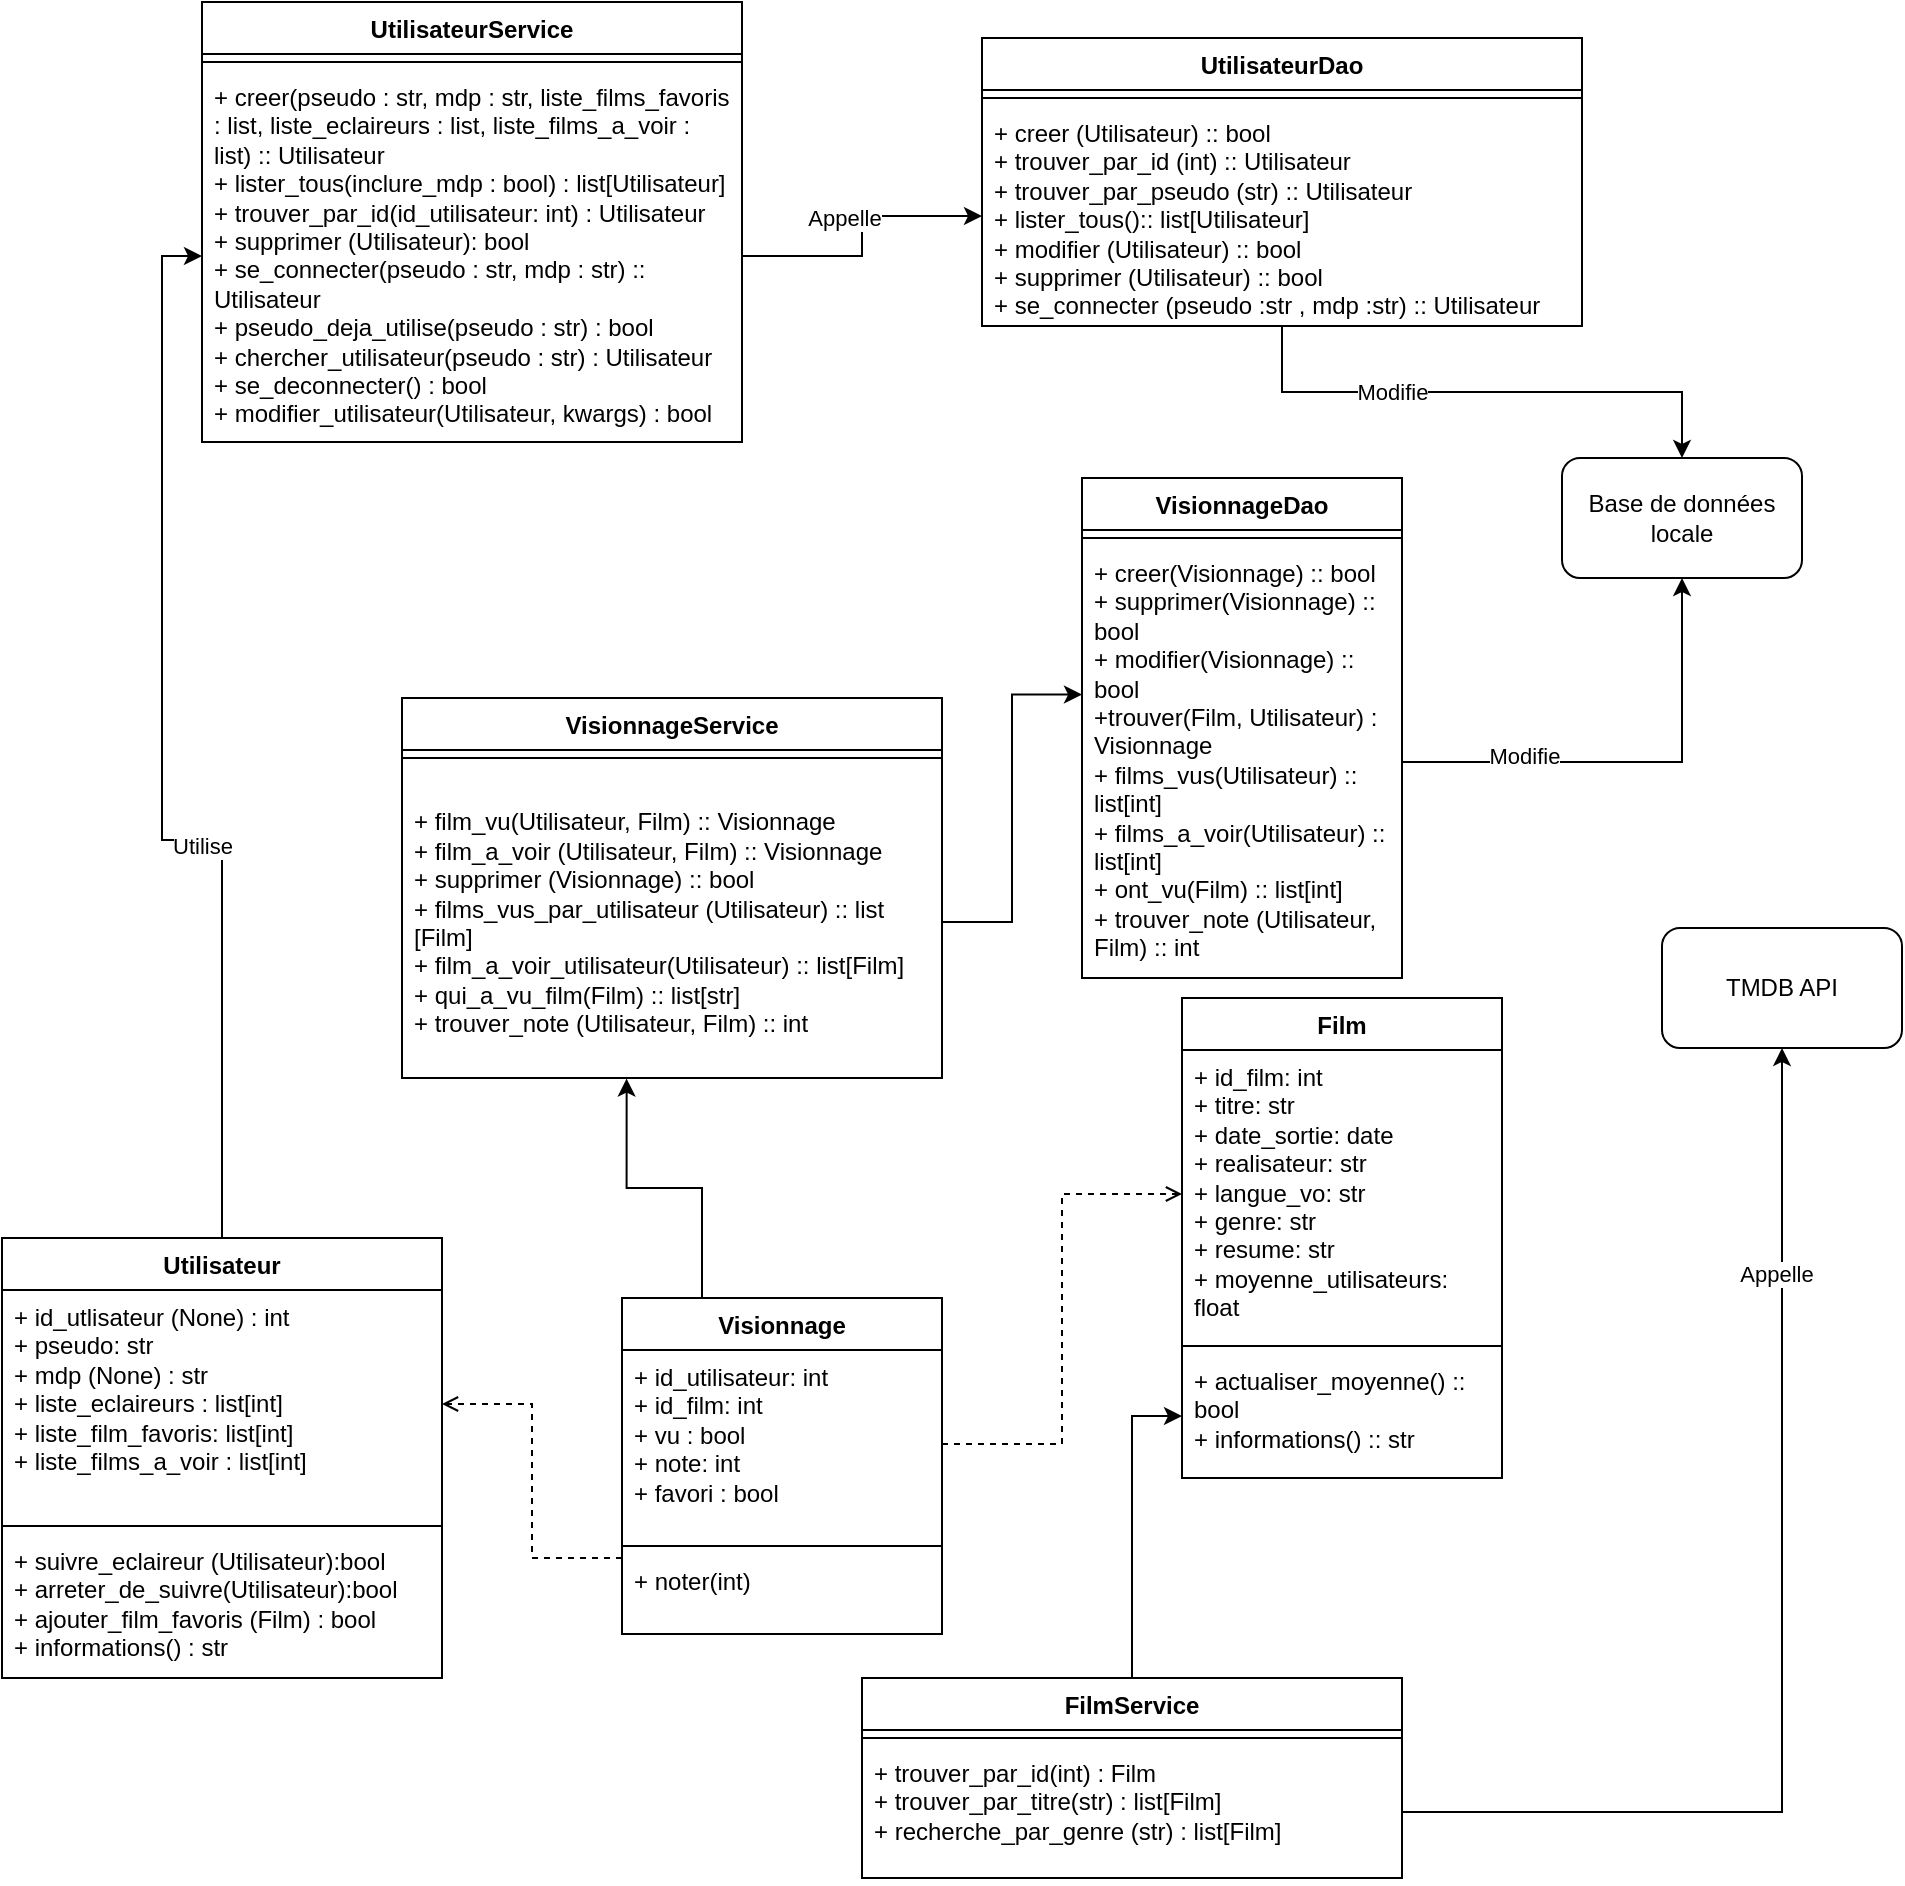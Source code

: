 <mxfile version="24.7.17">
  <diagram name="Page-1" id="-lLpuW26wP0kKTF83kYT">
    <mxGraphModel dx="1613" dy="696" grid="1" gridSize="10" guides="1" tooltips="1" connect="1" arrows="1" fold="1" page="1" pageScale="1" pageWidth="827" pageHeight="1169" math="0" shadow="0">
      <root>
        <mxCell id="0" />
        <mxCell id="1" parent="0" />
        <mxCell id="QUixbwAzo_8CxbM0iSIQ-20" style="edgeStyle=orthogonalEdgeStyle;rounded=0;orthogonalLoop=1;jettySize=auto;html=1;entryX=0;entryY=0.5;entryDx=0;entryDy=0;" parent="1" source="Nlg_wDLqZmPlsAexhDsB-1" target="QUixbwAzo_8CxbM0iSIQ-19" edge="1">
          <mxGeometry relative="1" as="geometry" />
        </mxCell>
        <mxCell id="QUixbwAzo_8CxbM0iSIQ-21" value="Utilise" style="edgeLabel;html=1;align=center;verticalAlign=middle;resizable=0;points=[];" parent="QUixbwAzo_8CxbM0iSIQ-20" vertex="1" connectable="0">
          <mxGeometry x="-0.228" y="3" relative="1" as="geometry">
            <mxPoint as="offset" />
          </mxGeometry>
        </mxCell>
        <mxCell id="Nlg_wDLqZmPlsAexhDsB-1" value="Utilisateur" style="swimlane;fontStyle=1;align=center;verticalAlign=top;childLayout=stackLayout;horizontal=1;startSize=26;horizontalStack=0;resizeParent=1;resizeParentMax=0;resizeLast=0;collapsible=1;marginBottom=0;whiteSpace=wrap;html=1;" parent="1" vertex="1">
          <mxGeometry x="60" y="630" width="220" height="220" as="geometry" />
        </mxCell>
        <mxCell id="Nlg_wDLqZmPlsAexhDsB-2" value="+ id_utlisateur (None) : int&lt;div&gt;&lt;div&gt;+ pseudo: str&lt;/div&gt;&lt;div&gt;+ mdp (None) : str&lt;/div&gt;&lt;div&gt;+ liste_eclaireurs :&amp;nbsp;&lt;span style=&quot;background-color: initial;&quot;&gt;list[int]&lt;/span&gt;&lt;/div&gt;&lt;/div&gt;&lt;div&gt;+ liste_film_favoris:&amp;nbsp;&lt;span style=&quot;background-color: initial;&quot;&gt;list[int]&lt;/span&gt;&lt;/div&gt;&lt;div&gt;+ liste_films_a_voir : list[int]&lt;/div&gt;" style="text;strokeColor=none;fillColor=none;align=left;verticalAlign=top;spacingLeft=4;spacingRight=4;overflow=hidden;rotatable=0;points=[[0,0.5],[1,0.5]];portConstraint=eastwest;whiteSpace=wrap;html=1;" parent="Nlg_wDLqZmPlsAexhDsB-1" vertex="1">
          <mxGeometry y="26" width="220" height="114" as="geometry" />
        </mxCell>
        <mxCell id="Nlg_wDLqZmPlsAexhDsB-3" value="" style="line;strokeWidth=1;fillColor=none;align=left;verticalAlign=middle;spacingTop=-1;spacingLeft=3;spacingRight=3;rotatable=0;labelPosition=right;points=[];portConstraint=eastwest;strokeColor=inherit;" parent="Nlg_wDLqZmPlsAexhDsB-1" vertex="1">
          <mxGeometry y="140" width="220" height="8" as="geometry" />
        </mxCell>
        <mxCell id="Nlg_wDLqZmPlsAexhDsB-4" value="&lt;div&gt;&lt;span style=&quot;background-color: initial;&quot;&gt;+ suivre_eclaireur (Utilisateur):bool&lt;/span&gt;&lt;br&gt;&lt;/div&gt;&lt;div&gt;+ arreter_de_suivre(Utilisateur):bool&lt;/div&gt;&lt;div&gt;&lt;span style=&quot;background-color: initial;&quot;&gt;+ ajouter_film_favoris (Film) : bool&lt;/span&gt;&lt;/div&gt;&lt;div&gt;&lt;span style=&quot;background-color: initial;&quot;&gt;+ informations() : str&lt;/span&gt;&lt;/div&gt;" style="text;strokeColor=none;fillColor=none;align=left;verticalAlign=top;spacingLeft=4;spacingRight=4;overflow=hidden;rotatable=0;points=[[0,0.5],[1,0.5]];portConstraint=eastwest;whiteSpace=wrap;html=1;" parent="Nlg_wDLqZmPlsAexhDsB-1" vertex="1">
          <mxGeometry y="148" width="220" height="72" as="geometry" />
        </mxCell>
        <mxCell id="Nlg_wDLqZmPlsAexhDsB-5" value="Film" style="swimlane;fontStyle=1;align=center;verticalAlign=top;childLayout=stackLayout;horizontal=1;startSize=26;horizontalStack=0;resizeParent=1;resizeParentMax=0;resizeLast=0;collapsible=1;marginBottom=0;whiteSpace=wrap;html=1;" parent="1" vertex="1">
          <mxGeometry x="650" y="510" width="160" height="240" as="geometry" />
        </mxCell>
        <mxCell id="Nlg_wDLqZmPlsAexhDsB-6" value="+ id_film: int&lt;div&gt;+ titre: str&lt;br&gt;&lt;div&gt;+ date_sortie: date&amp;nbsp;&lt;/div&gt;&lt;div&gt;+ realisateur: str&lt;/div&gt;&lt;div&gt;+ langue_vo: str&lt;/div&gt;&lt;div&gt;+ genre: str&lt;/div&gt;&lt;div&gt;+ resume: str&lt;/div&gt;&lt;div&gt;+ moyenne_utilisateurs: float&lt;/div&gt;&lt;/div&gt;" style="text;strokeColor=none;fillColor=none;align=left;verticalAlign=top;spacingLeft=4;spacingRight=4;overflow=hidden;rotatable=0;points=[[0,0.5],[1,0.5]];portConstraint=eastwest;whiteSpace=wrap;html=1;" parent="Nlg_wDLqZmPlsAexhDsB-5" vertex="1">
          <mxGeometry y="26" width="160" height="144" as="geometry" />
        </mxCell>
        <mxCell id="Nlg_wDLqZmPlsAexhDsB-7" value="" style="line;strokeWidth=1;fillColor=none;align=left;verticalAlign=middle;spacingTop=-1;spacingLeft=3;spacingRight=3;rotatable=0;labelPosition=right;points=[];portConstraint=eastwest;strokeColor=inherit;" parent="Nlg_wDLqZmPlsAexhDsB-5" vertex="1">
          <mxGeometry y="170" width="160" height="8" as="geometry" />
        </mxCell>
        <mxCell id="Nlg_wDLqZmPlsAexhDsB-8" value="&lt;div&gt;+ actualiser_moyenne() :: bool&lt;/div&gt;&lt;div&gt;+ informations() :: str&amp;nbsp;&lt;/div&gt;" style="text;strokeColor=none;fillColor=none;align=left;verticalAlign=top;spacingLeft=4;spacingRight=4;overflow=hidden;rotatable=0;points=[[0,0.5],[1,0.5]];portConstraint=eastwest;whiteSpace=wrap;html=1;" parent="Nlg_wDLqZmPlsAexhDsB-5" vertex="1">
          <mxGeometry y="178" width="160" height="62" as="geometry" />
        </mxCell>
        <mxCell id="Nlg_wDLqZmPlsAexhDsB-9" value="Visionnage" style="swimlane;fontStyle=1;align=center;verticalAlign=top;childLayout=stackLayout;horizontal=1;startSize=26;horizontalStack=0;resizeParent=1;resizeParentMax=0;resizeLast=0;collapsible=1;marginBottom=0;whiteSpace=wrap;html=1;" parent="1" vertex="1">
          <mxGeometry x="370" y="660" width="160" height="168" as="geometry" />
        </mxCell>
        <mxCell id="Nlg_wDLqZmPlsAexhDsB-10" value="+ id_utilisateur: int&lt;div&gt;+ id_film: int&lt;/div&gt;&lt;div&gt;+ vu : bool&lt;/div&gt;&lt;div&gt;+ note: int&lt;span style=&quot;background-color: initial;&quot;&gt;&amp;nbsp;&lt;/span&gt;&lt;/div&gt;&lt;div&gt;+ favori : bool&lt;/div&gt;" style="text;strokeColor=none;fillColor=none;align=left;verticalAlign=top;spacingLeft=4;spacingRight=4;overflow=hidden;rotatable=0;points=[[0,0.5],[1,0.5]];portConstraint=eastwest;whiteSpace=wrap;html=1;" parent="Nlg_wDLqZmPlsAexhDsB-9" vertex="1">
          <mxGeometry y="26" width="160" height="94" as="geometry" />
        </mxCell>
        <mxCell id="Nlg_wDLqZmPlsAexhDsB-11" value="" style="line;strokeWidth=1;fillColor=none;align=left;verticalAlign=middle;spacingTop=-1;spacingLeft=3;spacingRight=3;rotatable=0;labelPosition=right;points=[];portConstraint=eastwest;strokeColor=inherit;" parent="Nlg_wDLqZmPlsAexhDsB-9" vertex="1">
          <mxGeometry y="120" width="160" height="8" as="geometry" />
        </mxCell>
        <mxCell id="Nlg_wDLqZmPlsAexhDsB-12" value="&lt;div&gt;&lt;span style=&quot;background-color: initial;&quot;&gt;+ noter(int)&lt;/span&gt;&lt;br&gt;&lt;/div&gt;&lt;div&gt;&lt;br&gt;&lt;/div&gt;" style="text;strokeColor=none;fillColor=none;align=left;verticalAlign=top;spacingLeft=4;spacingRight=4;overflow=hidden;rotatable=0;points=[[0,0.5],[1,0.5]];portConstraint=eastwest;whiteSpace=wrap;html=1;" parent="Nlg_wDLqZmPlsAexhDsB-9" vertex="1">
          <mxGeometry y="128" width="160" height="40" as="geometry" />
        </mxCell>
        <mxCell id="Nlg_wDLqZmPlsAexhDsB-19" style="edgeStyle=orthogonalEdgeStyle;rounded=0;orthogonalLoop=1;jettySize=auto;html=1;exitX=0;exitY=0.049;exitDx=0;exitDy=0;entryX=1;entryY=0.5;entryDx=0;entryDy=0;dashed=1;endArrow=open;endFill=0;exitPerimeter=0;" parent="1" source="Nlg_wDLqZmPlsAexhDsB-12" target="Nlg_wDLqZmPlsAexhDsB-2" edge="1">
          <mxGeometry relative="1" as="geometry" />
        </mxCell>
        <mxCell id="Nlg_wDLqZmPlsAexhDsB-20" value="" style="edgeStyle=orthogonalEdgeStyle;rounded=0;orthogonalLoop=1;jettySize=auto;html=1;dashed=1;endArrow=open;endFill=0;" parent="1" source="Nlg_wDLqZmPlsAexhDsB-10" target="Nlg_wDLqZmPlsAexhDsB-6" edge="1">
          <mxGeometry relative="1" as="geometry" />
        </mxCell>
        <mxCell id="QUixbwAzo_8CxbM0iSIQ-25" style="edgeStyle=orthogonalEdgeStyle;rounded=0;orthogonalLoop=1;jettySize=auto;html=1;entryX=0.5;entryY=0;entryDx=0;entryDy=0;" parent="1" source="QUixbwAzo_8CxbM0iSIQ-7" target="QUixbwAzo_8CxbM0iSIQ-24" edge="1">
          <mxGeometry relative="1" as="geometry" />
        </mxCell>
        <mxCell id="QUixbwAzo_8CxbM0iSIQ-26" value="Modifie" style="edgeLabel;html=1;align=center;verticalAlign=middle;resizable=0;points=[];" parent="QUixbwAzo_8CxbM0iSIQ-25" vertex="1" connectable="0">
          <mxGeometry x="-0.338" relative="1" as="geometry">
            <mxPoint as="offset" />
          </mxGeometry>
        </mxCell>
        <mxCell id="QUixbwAzo_8CxbM0iSIQ-7" value="UtilisateurDao" style="swimlane;fontStyle=1;align=center;verticalAlign=top;childLayout=stackLayout;horizontal=1;startSize=26;horizontalStack=0;resizeParent=1;resizeParentMax=0;resizeLast=0;collapsible=1;marginBottom=0;whiteSpace=wrap;html=1;" parent="1" vertex="1">
          <mxGeometry x="550" y="30" width="300" height="144" as="geometry" />
        </mxCell>
        <mxCell id="QUixbwAzo_8CxbM0iSIQ-9" value="" style="line;strokeWidth=1;fillColor=none;align=left;verticalAlign=middle;spacingTop=-1;spacingLeft=3;spacingRight=3;rotatable=0;labelPosition=right;points=[];portConstraint=eastwest;strokeColor=inherit;" parent="QUixbwAzo_8CxbM0iSIQ-7" vertex="1">
          <mxGeometry y="26" width="300" height="8" as="geometry" />
        </mxCell>
        <mxCell id="QUixbwAzo_8CxbM0iSIQ-10" value="+ creer (Utilisateur) :: bool&amp;nbsp;&lt;div&gt;+ trouver_par_id (int) :: Utilisateur&lt;/div&gt;&lt;div&gt;+ trouver_par_pseudo (str) :: Utilisateur&lt;br&gt;&lt;/div&gt;&lt;div&gt;+ lister_tous():: list[Utilisateur]&lt;/div&gt;&lt;div&gt;+ modifier (Utilisateur) :: bool&amp;nbsp;&lt;/div&gt;&lt;div&gt;+ supprimer (&lt;span style=&quot;background-color: initial;&quot;&gt;Utilisateur&lt;/span&gt;&lt;span style=&quot;background-color: initial;&quot;&gt;) :: bool&lt;/span&gt;&lt;/div&gt;&lt;div&gt;+ se_connecter (pseudo :str , mdp :str) :: Utilisateur&amp;nbsp;&lt;/div&gt;&lt;div&gt;&amp;nbsp;&lt;/div&gt;" style="text;strokeColor=none;fillColor=none;align=left;verticalAlign=top;spacingLeft=4;spacingRight=4;overflow=hidden;rotatable=0;points=[[0,0.5],[1,0.5]];portConstraint=eastwest;whiteSpace=wrap;html=1;" parent="QUixbwAzo_8CxbM0iSIQ-7" vertex="1">
          <mxGeometry y="34" width="300" height="110" as="geometry" />
        </mxCell>
        <mxCell id="QUixbwAzo_8CxbM0iSIQ-16" value="UtilisateurService" style="swimlane;fontStyle=1;align=center;verticalAlign=top;childLayout=stackLayout;horizontal=1;startSize=26;horizontalStack=0;resizeParent=1;resizeParentMax=0;resizeLast=0;collapsible=1;marginBottom=0;whiteSpace=wrap;html=1;" parent="1" vertex="1">
          <mxGeometry x="160" y="12" width="270" height="220" as="geometry" />
        </mxCell>
        <mxCell id="QUixbwAzo_8CxbM0iSIQ-18" value="" style="line;strokeWidth=1;fillColor=none;align=left;verticalAlign=middle;spacingTop=-1;spacingLeft=3;spacingRight=3;rotatable=0;labelPosition=right;points=[];portConstraint=eastwest;strokeColor=inherit;" parent="QUixbwAzo_8CxbM0iSIQ-16" vertex="1">
          <mxGeometry y="26" width="270" height="8" as="geometry" />
        </mxCell>
        <mxCell id="QUixbwAzo_8CxbM0iSIQ-19" value="+ creer(pseudo : str, mdp : str, liste_films_favoris : list, liste_eclaireurs : list&lt;span style=&quot;background-color: initial;&quot;&gt;, liste_films_a_voir : list) :: Utilisateur&lt;/span&gt;&lt;div&gt;&lt;span style=&quot;background-color: initial;&quot;&gt;+ lister_tous(inclure_mdp : bool) : list[Utilisateur]&lt;/span&gt;&lt;/div&gt;&lt;div&gt;&lt;span style=&quot;background-color: initial;&quot;&gt;+ trouver_par_id(id_utilisateur: int) : Utilisateur&lt;/span&gt;&lt;/div&gt;&lt;div&gt;+ supprimer (Utilisateur): bool&lt;/div&gt;&lt;div&gt;+ se_connecter(pseudo : str, mdp : str) :: Utilisateur&lt;/div&gt;&lt;div&gt;+ pseudo_deja_utilise(pseudo : str) : bool&lt;/div&gt;&lt;div&gt;+ chercher_utilisateur(pseudo : str) : Utilisateur&lt;/div&gt;&lt;div&gt;&lt;span style=&quot;background-color: initial;&quot;&gt;+ se_deconnecter() : bool&lt;/span&gt;&lt;/div&gt;&lt;div&gt;&lt;span style=&quot;background-color: initial;&quot;&gt;+ modifier_utilisateur(Utilisateur, kwargs) : bool&lt;/span&gt;&lt;/div&gt;" style="text;strokeColor=none;fillColor=none;align=left;verticalAlign=top;spacingLeft=4;spacingRight=4;overflow=hidden;rotatable=0;points=[[0,0.5],[1,0.5]];portConstraint=eastwest;whiteSpace=wrap;html=1;" parent="QUixbwAzo_8CxbM0iSIQ-16" vertex="1">
          <mxGeometry y="34" width="270" height="186" as="geometry" />
        </mxCell>
        <mxCell id="QUixbwAzo_8CxbM0iSIQ-22" style="edgeStyle=orthogonalEdgeStyle;rounded=0;orthogonalLoop=1;jettySize=auto;html=1;entryX=0;entryY=0.5;entryDx=0;entryDy=0;" parent="1" source="QUixbwAzo_8CxbM0iSIQ-19" target="QUixbwAzo_8CxbM0iSIQ-10" edge="1">
          <mxGeometry relative="1" as="geometry" />
        </mxCell>
        <mxCell id="QUixbwAzo_8CxbM0iSIQ-23" value="Appelle" style="edgeLabel;html=1;align=center;verticalAlign=middle;resizable=0;points=[];" parent="QUixbwAzo_8CxbM0iSIQ-22" vertex="1" connectable="0">
          <mxGeometry x="0.116" y="1" relative="1" as="geometry">
            <mxPoint x="-8" y="-1" as="offset" />
          </mxGeometry>
        </mxCell>
        <mxCell id="QUixbwAzo_8CxbM0iSIQ-24" value="Base de données locale" style="rounded=1;whiteSpace=wrap;html=1;" parent="1" vertex="1">
          <mxGeometry x="840" y="240" width="120" height="60" as="geometry" />
        </mxCell>
        <mxCell id="QUixbwAzo_8CxbM0iSIQ-27" value="FilmService" style="swimlane;fontStyle=1;align=center;verticalAlign=top;childLayout=stackLayout;horizontal=1;startSize=26;horizontalStack=0;resizeParent=1;resizeParentMax=0;resizeLast=0;collapsible=1;marginBottom=0;whiteSpace=wrap;html=1;" parent="1" vertex="1">
          <mxGeometry x="490" y="850" width="270" height="100" as="geometry" />
        </mxCell>
        <mxCell id="QUixbwAzo_8CxbM0iSIQ-28" value="" style="line;strokeWidth=1;fillColor=none;align=left;verticalAlign=middle;spacingTop=-1;spacingLeft=3;spacingRight=3;rotatable=0;labelPosition=right;points=[];portConstraint=eastwest;strokeColor=inherit;" parent="QUixbwAzo_8CxbM0iSIQ-27" vertex="1">
          <mxGeometry y="26" width="270" height="8" as="geometry" />
        </mxCell>
        <mxCell id="QUixbwAzo_8CxbM0iSIQ-29" value="&lt;div&gt;&lt;span style=&quot;background-color: initial;&quot;&gt;+ trouver_par_id(int) : Film&lt;/span&gt;&lt;/div&gt;&lt;div&gt;&lt;span style=&quot;background-color: initial;&quot;&gt;+ trouver_par_titre(str) : list[Film]&lt;/span&gt;&lt;/div&gt;&lt;div&gt;+ recherche_par_genre (str) : list[Film]&lt;/div&gt;&lt;div&gt;&lt;br&gt;&lt;/div&gt;" style="text;strokeColor=none;fillColor=none;align=left;verticalAlign=top;spacingLeft=4;spacingRight=4;overflow=hidden;rotatable=0;points=[[0,0.5],[1,0.5]];portConstraint=eastwest;whiteSpace=wrap;html=1;" parent="QUixbwAzo_8CxbM0iSIQ-27" vertex="1">
          <mxGeometry y="34" width="270" height="66" as="geometry" />
        </mxCell>
        <mxCell id="nlk01ConiAujDCRmsQrJ-1" value="VisionnageDao" style="swimlane;fontStyle=1;align=center;verticalAlign=top;childLayout=stackLayout;horizontal=1;startSize=26;horizontalStack=0;resizeParent=1;resizeParentMax=0;resizeLast=0;collapsible=1;marginBottom=0;whiteSpace=wrap;html=1;" parent="1" vertex="1">
          <mxGeometry x="600" y="250" width="160" height="250" as="geometry" />
        </mxCell>
        <mxCell id="nlk01ConiAujDCRmsQrJ-3" value="" style="line;strokeWidth=1;fillColor=none;align=left;verticalAlign=middle;spacingTop=-1;spacingLeft=3;spacingRight=3;rotatable=0;labelPosition=right;points=[];portConstraint=eastwest;strokeColor=inherit;" parent="nlk01ConiAujDCRmsQrJ-1" vertex="1">
          <mxGeometry y="26" width="160" height="8" as="geometry" />
        </mxCell>
        <mxCell id="nlk01ConiAujDCRmsQrJ-4" value="+ creer(Visionnage) :: bool&lt;div&gt;+ supprimer(Visionnage) :: bool&amp;nbsp;&amp;nbsp;&lt;/div&gt;&lt;div&gt;+ modifier(Visionnage) :: bool&lt;/div&gt;&lt;div&gt;+trouver(Film, Utilisateur) : Visionnage&lt;br&gt;&lt;div&gt;+ films_vus(Utilisateur) :: list[int]&lt;/div&gt;&lt;div&gt;+ films_a_voir(Utilisateur) :: list[int]&lt;/div&gt;&lt;div&gt;+ ont_vu(Film) :: list[int]&lt;/div&gt;&lt;/div&gt;&lt;div&gt;+ trouver_note (Utilisateur, Film) :: int&lt;/div&gt;" style="text;strokeColor=none;fillColor=none;align=left;verticalAlign=top;spacingLeft=4;spacingRight=4;overflow=hidden;rotatable=0;points=[[0,0.5],[1,0.5]];portConstraint=eastwest;whiteSpace=wrap;html=1;" parent="nlk01ConiAujDCRmsQrJ-1" vertex="1">
          <mxGeometry y="34" width="160" height="216" as="geometry" />
        </mxCell>
        <mxCell id="nlk01ConiAujDCRmsQrJ-6" value="TMDB API" style="rounded=1;whiteSpace=wrap;html=1;" parent="1" vertex="1">
          <mxGeometry x="890" y="475" width="120" height="60" as="geometry" />
        </mxCell>
        <mxCell id="nlk01ConiAujDCRmsQrJ-11" style="edgeStyle=orthogonalEdgeStyle;rounded=0;orthogonalLoop=1;jettySize=auto;html=1;exitX=1;exitY=0.5;exitDx=0;exitDy=0;entryX=0.5;entryY=1;entryDx=0;entryDy=0;" parent="1" source="nlk01ConiAujDCRmsQrJ-4" target="QUixbwAzo_8CxbM0iSIQ-24" edge="1">
          <mxGeometry relative="1" as="geometry" />
        </mxCell>
        <mxCell id="nlk01ConiAujDCRmsQrJ-12" value="Modifie" style="edgeLabel;html=1;align=center;verticalAlign=middle;resizable=0;points=[];" parent="nlk01ConiAujDCRmsQrJ-11" vertex="1" connectable="0">
          <mxGeometry x="-0.476" y="3" relative="1" as="geometry">
            <mxPoint as="offset" />
          </mxGeometry>
        </mxCell>
        <mxCell id="HXxvRozE7-PYDhMRJ1Kh-1" value="VisionnageService" style="swimlane;fontStyle=1;align=center;verticalAlign=top;childLayout=stackLayout;horizontal=1;startSize=26;horizontalStack=0;resizeParent=1;resizeParentMax=0;resizeLast=0;collapsible=1;marginBottom=0;whiteSpace=wrap;html=1;" parent="1" vertex="1">
          <mxGeometry x="260" y="360" width="270" height="190" as="geometry" />
        </mxCell>
        <mxCell id="HXxvRozE7-PYDhMRJ1Kh-2" value="" style="line;strokeWidth=1;fillColor=none;align=left;verticalAlign=middle;spacingTop=-1;spacingLeft=3;spacingRight=3;rotatable=0;labelPosition=right;points=[];portConstraint=eastwest;strokeColor=inherit;" parent="HXxvRozE7-PYDhMRJ1Kh-1" vertex="1">
          <mxGeometry y="26" width="270" height="8" as="geometry" />
        </mxCell>
        <mxCell id="HXxvRozE7-PYDhMRJ1Kh-3" value="&lt;div&gt;&lt;span style=&quot;background-color: initial;&quot;&gt;&lt;br&gt;&lt;/span&gt;&lt;/div&gt;&lt;div&gt;&lt;span style=&quot;background-color: initial;&quot;&gt;+ film_vu(Utilisateur, Film) :: Visionnage&lt;/span&gt;&lt;br&gt;&lt;/div&gt;&lt;div&gt;&lt;div&gt;+ film_a_voir (Utilisateur, Film) :: Visionnage&lt;/div&gt;&lt;/div&gt;&lt;div&gt;+ supprimer (Visionnage) :: bool&lt;/div&gt;&lt;div&gt;+ films_vus_par_utilisateur (Utilisateur) :: list [Film]&lt;/div&gt;&lt;div&gt;+ film_a_voir_utilisateur(Utilisateur) :: list[Film]&lt;/div&gt;&lt;div&gt;+ qui_a_vu_film(Film) :: list[str]&lt;/div&gt;&lt;div&gt;+ trouver_note (Utilisateur, Film) :: int&lt;br&gt;&lt;/div&gt;&lt;div&gt;&lt;br&gt;&lt;br&gt;&lt;/div&gt;" style="text;strokeColor=none;fillColor=none;align=left;verticalAlign=top;spacingLeft=4;spacingRight=4;overflow=hidden;rotatable=0;points=[[0,0.5],[1,0.5]];portConstraint=eastwest;whiteSpace=wrap;html=1;" parent="HXxvRozE7-PYDhMRJ1Kh-1" vertex="1">
          <mxGeometry y="34" width="270" height="156" as="geometry" />
        </mxCell>
        <mxCell id="HXxvRozE7-PYDhMRJ1Kh-5" style="edgeStyle=orthogonalEdgeStyle;rounded=0;orthogonalLoop=1;jettySize=auto;html=1;exitX=1;exitY=0.5;exitDx=0;exitDy=0;entryX=0.5;entryY=1;entryDx=0;entryDy=0;" parent="1" source="QUixbwAzo_8CxbM0iSIQ-29" target="nlk01ConiAujDCRmsQrJ-6" edge="1">
          <mxGeometry relative="1" as="geometry" />
        </mxCell>
        <mxCell id="HXxvRozE7-PYDhMRJ1Kh-6" value="Appelle" style="edgeLabel;html=1;align=center;verticalAlign=middle;resizable=0;points=[];" parent="HXxvRozE7-PYDhMRJ1Kh-5" vertex="1" connectable="0">
          <mxGeometry x="0.611" y="3" relative="1" as="geometry">
            <mxPoint y="1" as="offset" />
          </mxGeometry>
        </mxCell>
        <mxCell id="6-envGrE41_wKfxCsry3-5" style="edgeStyle=orthogonalEdgeStyle;rounded=0;orthogonalLoop=1;jettySize=auto;html=1;exitX=0.25;exitY=0;exitDx=0;exitDy=0;entryX=0.416;entryY=1.002;entryDx=0;entryDy=0;entryPerimeter=0;" edge="1" parent="1" source="Nlg_wDLqZmPlsAexhDsB-9" target="HXxvRozE7-PYDhMRJ1Kh-3">
          <mxGeometry relative="1" as="geometry" />
        </mxCell>
        <mxCell id="6-envGrE41_wKfxCsry3-6" style="edgeStyle=orthogonalEdgeStyle;rounded=0;orthogonalLoop=1;jettySize=auto;html=1;exitX=1;exitY=0.5;exitDx=0;exitDy=0;entryX=0;entryY=0.344;entryDx=0;entryDy=0;entryPerimeter=0;" edge="1" parent="1" source="HXxvRozE7-PYDhMRJ1Kh-3" target="nlk01ConiAujDCRmsQrJ-4">
          <mxGeometry relative="1" as="geometry" />
        </mxCell>
        <mxCell id="6-envGrE41_wKfxCsry3-7" style="edgeStyle=orthogonalEdgeStyle;rounded=0;orthogonalLoop=1;jettySize=auto;html=1;entryX=0;entryY=0.5;entryDx=0;entryDy=0;" edge="1" parent="1" source="QUixbwAzo_8CxbM0iSIQ-27" target="Nlg_wDLqZmPlsAexhDsB-8">
          <mxGeometry relative="1" as="geometry" />
        </mxCell>
      </root>
    </mxGraphModel>
  </diagram>
</mxfile>
